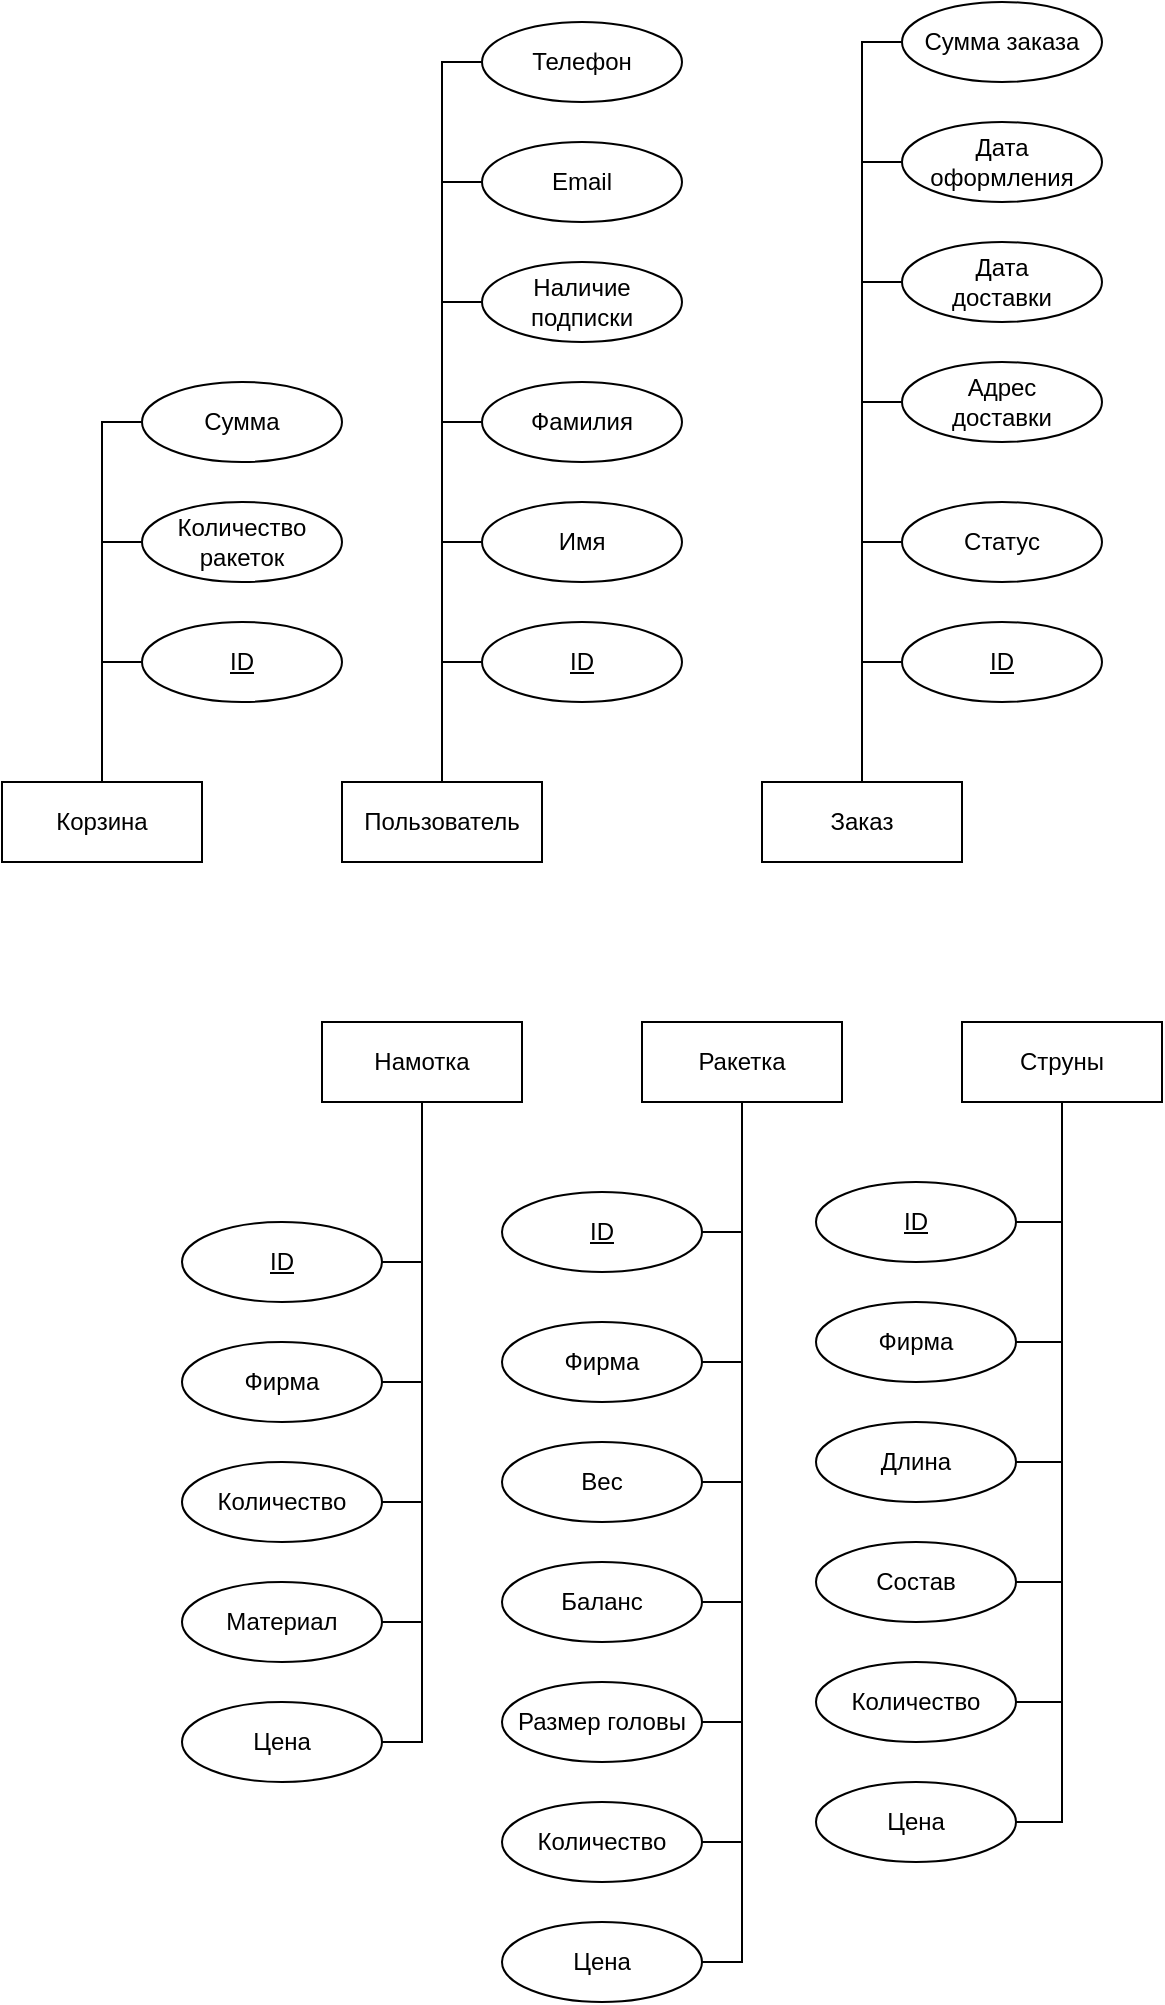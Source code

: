 <mxfile version="22.1.2" type="device">
  <diagram name="Страница — 1" id="kMqHeCUYpvP0dnkdMaQa">
    <mxGraphModel dx="820" dy="1135" grid="1" gridSize="10" guides="1" tooltips="1" connect="1" arrows="1" fold="1" page="1" pageScale="1" pageWidth="827" pageHeight="1169" math="0" shadow="0">
      <root>
        <mxCell id="0" />
        <mxCell id="1" parent="0" />
        <mxCell id="IrKqsWJ8-aQwSi9_sYCC-14" style="edgeStyle=orthogonalEdgeStyle;shape=connector;rounded=0;orthogonalLoop=1;jettySize=auto;html=1;exitX=0.5;exitY=0;exitDx=0;exitDy=0;entryX=0;entryY=0.5;entryDx=0;entryDy=0;labelBackgroundColor=default;strokeColor=default;align=center;verticalAlign=middle;fontFamily=Helvetica;fontSize=11;fontColor=default;endArrow=none;endFill=0;" edge="1" parent="1" source="IrKqsWJ8-aQwSi9_sYCC-1" target="IrKqsWJ8-aQwSi9_sYCC-10">
          <mxGeometry relative="1" as="geometry" />
        </mxCell>
        <mxCell id="IrKqsWJ8-aQwSi9_sYCC-1" value="Корзина" style="whiteSpace=wrap;html=1;align=center;" vertex="1" parent="1">
          <mxGeometry x="200" y="430" width="100" height="40" as="geometry" />
        </mxCell>
        <mxCell id="IrKqsWJ8-aQwSi9_sYCC-32" style="edgeStyle=orthogonalEdgeStyle;shape=connector;rounded=0;orthogonalLoop=1;jettySize=auto;html=1;exitX=0.5;exitY=0;exitDx=0;exitDy=0;entryX=0;entryY=0.5;entryDx=0;entryDy=0;labelBackgroundColor=default;strokeColor=default;align=center;verticalAlign=middle;fontFamily=Helvetica;fontSize=11;fontColor=default;endArrow=none;endFill=0;" edge="1" parent="1" source="IrKqsWJ8-aQwSi9_sYCC-2" target="IrKqsWJ8-aQwSi9_sYCC-31">
          <mxGeometry relative="1" as="geometry" />
        </mxCell>
        <mxCell id="IrKqsWJ8-aQwSi9_sYCC-2" value="Пользователь" style="whiteSpace=wrap;html=1;align=center;" vertex="1" parent="1">
          <mxGeometry x="370" y="430" width="100" height="40" as="geometry" />
        </mxCell>
        <mxCell id="IrKqsWJ8-aQwSi9_sYCC-56" style="edgeStyle=orthogonalEdgeStyle;shape=connector;rounded=0;orthogonalLoop=1;jettySize=auto;html=1;exitX=0.5;exitY=1;exitDx=0;exitDy=0;entryX=1;entryY=0.5;entryDx=0;entryDy=0;labelBackgroundColor=default;strokeColor=default;align=center;verticalAlign=middle;fontFamily=Helvetica;fontSize=11;fontColor=default;endArrow=none;endFill=0;" edge="1" parent="1" source="IrKqsWJ8-aQwSi9_sYCC-4" target="IrKqsWJ8-aQwSi9_sYCC-48">
          <mxGeometry relative="1" as="geometry" />
        </mxCell>
        <mxCell id="IrKqsWJ8-aQwSi9_sYCC-4" value="Ракетка" style="whiteSpace=wrap;html=1;align=center;" vertex="1" parent="1">
          <mxGeometry x="520" y="550" width="100" height="40" as="geometry" />
        </mxCell>
        <mxCell id="IrKqsWJ8-aQwSi9_sYCC-41" style="edgeStyle=orthogonalEdgeStyle;shape=connector;rounded=0;orthogonalLoop=1;jettySize=auto;html=1;exitX=0.5;exitY=0;exitDx=0;exitDy=0;entryX=0;entryY=0.5;entryDx=0;entryDy=0;labelBackgroundColor=default;strokeColor=default;align=center;verticalAlign=middle;fontFamily=Helvetica;fontSize=11;fontColor=default;endArrow=none;endFill=0;" edge="1" parent="1" source="IrKqsWJ8-aQwSi9_sYCC-3" target="IrKqsWJ8-aQwSi9_sYCC-34">
          <mxGeometry relative="1" as="geometry" />
        </mxCell>
        <mxCell id="IrKqsWJ8-aQwSi9_sYCC-3" value="Заказ" style="whiteSpace=wrap;html=1;align=center;" vertex="1" parent="1">
          <mxGeometry x="580" y="430" width="100" height="40" as="geometry" />
        </mxCell>
        <mxCell id="IrKqsWJ8-aQwSi9_sYCC-89" style="edgeStyle=orthogonalEdgeStyle;shape=connector;rounded=0;orthogonalLoop=1;jettySize=auto;html=1;exitX=0.5;exitY=1;exitDx=0;exitDy=0;entryX=1;entryY=0.5;entryDx=0;entryDy=0;labelBackgroundColor=default;strokeColor=default;align=center;verticalAlign=middle;fontFamily=Helvetica;fontSize=11;fontColor=default;endArrow=none;endFill=0;" edge="1" parent="1" source="IrKqsWJ8-aQwSi9_sYCC-5" target="IrKqsWJ8-aQwSi9_sYCC-74">
          <mxGeometry relative="1" as="geometry" />
        </mxCell>
        <mxCell id="IrKqsWJ8-aQwSi9_sYCC-5" value="Намотка" style="whiteSpace=wrap;html=1;align=center;" vertex="1" parent="1">
          <mxGeometry x="360" y="550" width="100" height="40" as="geometry" />
        </mxCell>
        <mxCell id="IrKqsWJ8-aQwSi9_sYCC-68" style="edgeStyle=orthogonalEdgeStyle;shape=connector;rounded=0;orthogonalLoop=1;jettySize=auto;html=1;exitX=0.5;exitY=1;exitDx=0;exitDy=0;entryX=1;entryY=0.5;entryDx=0;entryDy=0;labelBackgroundColor=default;strokeColor=default;align=center;verticalAlign=middle;fontFamily=Helvetica;fontSize=11;fontColor=default;endArrow=none;endFill=0;" edge="1" parent="1" source="IrKqsWJ8-aQwSi9_sYCC-6" target="IrKqsWJ8-aQwSi9_sYCC-60">
          <mxGeometry relative="1" as="geometry" />
        </mxCell>
        <mxCell id="IrKqsWJ8-aQwSi9_sYCC-6" value="Струны" style="whiteSpace=wrap;html=1;align=center;" vertex="1" parent="1">
          <mxGeometry x="680" y="550" width="100" height="40" as="geometry" />
        </mxCell>
        <mxCell id="IrKqsWJ8-aQwSi9_sYCC-97" style="edgeStyle=orthogonalEdgeStyle;shape=connector;rounded=0;orthogonalLoop=1;jettySize=auto;html=1;exitX=0;exitY=0.5;exitDx=0;exitDy=0;labelBackgroundColor=default;strokeColor=default;align=center;verticalAlign=middle;fontFamily=Helvetica;fontSize=11;fontColor=default;endArrow=none;endFill=0;" edge="1" parent="1" source="IrKqsWJ8-aQwSi9_sYCC-7">
          <mxGeometry relative="1" as="geometry">
            <mxPoint x="250.0" y="370" as="targetPoint" />
          </mxGeometry>
        </mxCell>
        <mxCell id="IrKqsWJ8-aQwSi9_sYCC-7" value="ID" style="ellipse;whiteSpace=wrap;html=1;align=center;fontStyle=4;" vertex="1" parent="1">
          <mxGeometry x="270" y="350" width="100" height="40" as="geometry" />
        </mxCell>
        <mxCell id="IrKqsWJ8-aQwSi9_sYCC-98" style="edgeStyle=orthogonalEdgeStyle;shape=connector;rounded=0;orthogonalLoop=1;jettySize=auto;html=1;exitX=0;exitY=0.5;exitDx=0;exitDy=0;labelBackgroundColor=default;strokeColor=default;align=center;verticalAlign=middle;fontFamily=Helvetica;fontSize=11;fontColor=default;endArrow=none;endFill=0;" edge="1" parent="1" source="IrKqsWJ8-aQwSi9_sYCC-9">
          <mxGeometry relative="1" as="geometry">
            <mxPoint x="250.0" y="310" as="targetPoint" />
          </mxGeometry>
        </mxCell>
        <mxCell id="IrKqsWJ8-aQwSi9_sYCC-9" value="Количество&lt;br&gt;ракеток" style="ellipse;whiteSpace=wrap;html=1;align=center;" vertex="1" parent="1">
          <mxGeometry x="270" y="290" width="100" height="40" as="geometry" />
        </mxCell>
        <mxCell id="IrKqsWJ8-aQwSi9_sYCC-10" value="Сумма" style="ellipse;whiteSpace=wrap;html=1;align=center;" vertex="1" parent="1">
          <mxGeometry x="270" y="230" width="100" height="40" as="geometry" />
        </mxCell>
        <mxCell id="IrKqsWJ8-aQwSi9_sYCC-103" style="edgeStyle=orthogonalEdgeStyle;shape=connector;rounded=0;orthogonalLoop=1;jettySize=auto;html=1;exitX=0;exitY=0.5;exitDx=0;exitDy=0;labelBackgroundColor=default;strokeColor=default;align=center;verticalAlign=middle;fontFamily=Helvetica;fontSize=11;fontColor=default;endArrow=none;endFill=0;" edge="1" parent="1" source="IrKqsWJ8-aQwSi9_sYCC-15">
          <mxGeometry relative="1" as="geometry">
            <mxPoint x="420.0" y="370" as="targetPoint" />
          </mxGeometry>
        </mxCell>
        <mxCell id="IrKqsWJ8-aQwSi9_sYCC-15" value="ID" style="ellipse;whiteSpace=wrap;html=1;align=center;fontStyle=4;" vertex="1" parent="1">
          <mxGeometry x="440" y="350" width="100" height="40" as="geometry" />
        </mxCell>
        <mxCell id="IrKqsWJ8-aQwSi9_sYCC-102" style="edgeStyle=orthogonalEdgeStyle;shape=connector;rounded=0;orthogonalLoop=1;jettySize=auto;html=1;exitX=0;exitY=0.5;exitDx=0;exitDy=0;labelBackgroundColor=default;strokeColor=default;align=center;verticalAlign=middle;fontFamily=Helvetica;fontSize=11;fontColor=default;endArrow=none;endFill=0;" edge="1" parent="1" source="IrKqsWJ8-aQwSi9_sYCC-17">
          <mxGeometry relative="1" as="geometry">
            <mxPoint x="420.0" y="310" as="targetPoint" />
          </mxGeometry>
        </mxCell>
        <mxCell id="IrKqsWJ8-aQwSi9_sYCC-17" value="Имя" style="ellipse;whiteSpace=wrap;html=1;align=center;" vertex="1" parent="1">
          <mxGeometry x="440" y="290" width="100" height="40" as="geometry" />
        </mxCell>
        <mxCell id="IrKqsWJ8-aQwSi9_sYCC-101" style="edgeStyle=orthogonalEdgeStyle;shape=connector;rounded=0;orthogonalLoop=1;jettySize=auto;html=1;exitX=0;exitY=0.5;exitDx=0;exitDy=0;labelBackgroundColor=default;strokeColor=default;align=center;verticalAlign=middle;fontFamily=Helvetica;fontSize=11;fontColor=default;endArrow=none;endFill=0;" edge="1" parent="1" source="IrKqsWJ8-aQwSi9_sYCC-19">
          <mxGeometry relative="1" as="geometry">
            <mxPoint x="420.0" y="250" as="targetPoint" />
          </mxGeometry>
        </mxCell>
        <mxCell id="IrKqsWJ8-aQwSi9_sYCC-19" value="Фамилия" style="ellipse;whiteSpace=wrap;html=1;align=center;" vertex="1" parent="1">
          <mxGeometry x="440" y="230" width="100" height="40" as="geometry" />
        </mxCell>
        <mxCell id="IrKqsWJ8-aQwSi9_sYCC-100" style="edgeStyle=orthogonalEdgeStyle;shape=connector;rounded=0;orthogonalLoop=1;jettySize=auto;html=1;exitX=0;exitY=0.5;exitDx=0;exitDy=0;labelBackgroundColor=default;strokeColor=default;align=center;verticalAlign=middle;fontFamily=Helvetica;fontSize=11;fontColor=default;endArrow=none;endFill=0;" edge="1" parent="1" source="IrKqsWJ8-aQwSi9_sYCC-24">
          <mxGeometry relative="1" as="geometry">
            <mxPoint x="420.0" y="190" as="targetPoint" />
          </mxGeometry>
        </mxCell>
        <mxCell id="IrKqsWJ8-aQwSi9_sYCC-24" value="Наличие подписки" style="ellipse;whiteSpace=wrap;html=1;align=center;" vertex="1" parent="1">
          <mxGeometry x="440" y="170" width="100" height="40" as="geometry" />
        </mxCell>
        <mxCell id="IrKqsWJ8-aQwSi9_sYCC-99" style="edgeStyle=orthogonalEdgeStyle;shape=connector;rounded=0;orthogonalLoop=1;jettySize=auto;html=1;exitX=0;exitY=0.5;exitDx=0;exitDy=0;labelBackgroundColor=default;strokeColor=default;align=center;verticalAlign=middle;fontFamily=Helvetica;fontSize=11;fontColor=default;endArrow=none;endFill=0;" edge="1" parent="1" source="IrKqsWJ8-aQwSi9_sYCC-25">
          <mxGeometry relative="1" as="geometry">
            <mxPoint x="420.0" y="130" as="targetPoint" />
          </mxGeometry>
        </mxCell>
        <mxCell id="IrKqsWJ8-aQwSi9_sYCC-25" value="Email" style="ellipse;whiteSpace=wrap;html=1;align=center;" vertex="1" parent="1">
          <mxGeometry x="440" y="110" width="100" height="40" as="geometry" />
        </mxCell>
        <mxCell id="IrKqsWJ8-aQwSi9_sYCC-108" style="edgeStyle=orthogonalEdgeStyle;shape=connector;rounded=0;orthogonalLoop=1;jettySize=auto;html=1;exitX=0;exitY=0.5;exitDx=0;exitDy=0;labelBackgroundColor=default;strokeColor=default;align=center;verticalAlign=middle;fontFamily=Helvetica;fontSize=11;fontColor=default;endArrow=none;endFill=0;" edge="1" parent="1" source="IrKqsWJ8-aQwSi9_sYCC-28">
          <mxGeometry relative="1" as="geometry">
            <mxPoint x="630" y="369.742" as="targetPoint" />
          </mxGeometry>
        </mxCell>
        <mxCell id="IrKqsWJ8-aQwSi9_sYCC-28" value="ID" style="ellipse;whiteSpace=wrap;html=1;align=center;fontStyle=4;" vertex="1" parent="1">
          <mxGeometry x="650" y="350" width="100" height="40" as="geometry" />
        </mxCell>
        <mxCell id="IrKqsWJ8-aQwSi9_sYCC-107" style="edgeStyle=orthogonalEdgeStyle;shape=connector;rounded=0;orthogonalLoop=1;jettySize=auto;html=1;exitX=0;exitY=0.5;exitDx=0;exitDy=0;labelBackgroundColor=default;strokeColor=default;align=center;verticalAlign=middle;fontFamily=Helvetica;fontSize=11;fontColor=default;endArrow=none;endFill=0;" edge="1" parent="1" source="IrKqsWJ8-aQwSi9_sYCC-30">
          <mxGeometry relative="1" as="geometry">
            <mxPoint x="630" y="309.742" as="targetPoint" />
          </mxGeometry>
        </mxCell>
        <mxCell id="IrKqsWJ8-aQwSi9_sYCC-30" value="Статус" style="ellipse;whiteSpace=wrap;html=1;align=center;" vertex="1" parent="1">
          <mxGeometry x="650" y="290" width="100" height="40" as="geometry" />
        </mxCell>
        <mxCell id="IrKqsWJ8-aQwSi9_sYCC-31" value="Телефон" style="ellipse;whiteSpace=wrap;html=1;align=center;" vertex="1" parent="1">
          <mxGeometry x="440" y="50" width="100" height="40" as="geometry" />
        </mxCell>
        <mxCell id="IrKqsWJ8-aQwSi9_sYCC-106" style="edgeStyle=orthogonalEdgeStyle;shape=connector;rounded=0;orthogonalLoop=1;jettySize=auto;html=1;exitX=0;exitY=0.5;exitDx=0;exitDy=0;labelBackgroundColor=default;strokeColor=default;align=center;verticalAlign=middle;fontFamily=Helvetica;fontSize=11;fontColor=default;endArrow=none;endFill=0;" edge="1" parent="1" source="IrKqsWJ8-aQwSi9_sYCC-33">
          <mxGeometry relative="1" as="geometry">
            <mxPoint x="630" y="240.065" as="targetPoint" />
          </mxGeometry>
        </mxCell>
        <mxCell id="IrKqsWJ8-aQwSi9_sYCC-33" value="Адрес &lt;br&gt;доставки" style="ellipse;whiteSpace=wrap;html=1;align=center;" vertex="1" parent="1">
          <mxGeometry x="650" y="220" width="100" height="40" as="geometry" />
        </mxCell>
        <mxCell id="IrKqsWJ8-aQwSi9_sYCC-34" value="Сумма заказа" style="ellipse;whiteSpace=wrap;html=1;align=center;" vertex="1" parent="1">
          <mxGeometry x="650" y="40" width="100" height="40" as="geometry" />
        </mxCell>
        <mxCell id="IrKqsWJ8-aQwSi9_sYCC-105" style="edgeStyle=orthogonalEdgeStyle;shape=connector;rounded=0;orthogonalLoop=1;jettySize=auto;html=1;exitX=0;exitY=0.5;exitDx=0;exitDy=0;labelBackgroundColor=default;strokeColor=default;align=center;verticalAlign=middle;fontFamily=Helvetica;fontSize=11;fontColor=default;endArrow=none;endFill=0;" edge="1" parent="1" source="IrKqsWJ8-aQwSi9_sYCC-35">
          <mxGeometry relative="1" as="geometry">
            <mxPoint x="630" y="180.065" as="targetPoint" />
          </mxGeometry>
        </mxCell>
        <mxCell id="IrKqsWJ8-aQwSi9_sYCC-35" value="Дата &lt;br&gt;доставки" style="ellipse;whiteSpace=wrap;html=1;align=center;" vertex="1" parent="1">
          <mxGeometry x="650" y="160" width="100" height="40" as="geometry" />
        </mxCell>
        <mxCell id="IrKqsWJ8-aQwSi9_sYCC-104" style="edgeStyle=orthogonalEdgeStyle;shape=connector;rounded=0;orthogonalLoop=1;jettySize=auto;html=1;exitX=0;exitY=0.5;exitDx=0;exitDy=0;labelBackgroundColor=default;strokeColor=default;align=center;verticalAlign=middle;fontFamily=Helvetica;fontSize=11;fontColor=default;endArrow=none;endFill=0;" edge="1" parent="1" source="IrKqsWJ8-aQwSi9_sYCC-36">
          <mxGeometry relative="1" as="geometry">
            <mxPoint x="630" y="120.065" as="targetPoint" />
          </mxGeometry>
        </mxCell>
        <mxCell id="IrKqsWJ8-aQwSi9_sYCC-36" value="Дата &lt;br&gt;оформления" style="ellipse;whiteSpace=wrap;html=1;align=center;" vertex="1" parent="1">
          <mxGeometry x="650" y="100" width="100" height="40" as="geometry" />
        </mxCell>
        <mxCell id="IrKqsWJ8-aQwSi9_sYCC-90" style="edgeStyle=orthogonalEdgeStyle;shape=connector;rounded=0;orthogonalLoop=1;jettySize=auto;html=1;exitX=1;exitY=0.5;exitDx=0;exitDy=0;labelBackgroundColor=default;strokeColor=default;align=center;verticalAlign=middle;fontFamily=Helvetica;fontSize=11;fontColor=default;endArrow=none;endFill=0;" edge="1" parent="1" source="IrKqsWJ8-aQwSi9_sYCC-71">
          <mxGeometry relative="1" as="geometry">
            <mxPoint x="410" y="670" as="targetPoint" />
          </mxGeometry>
        </mxCell>
        <mxCell id="IrKqsWJ8-aQwSi9_sYCC-91" style="edgeStyle=orthogonalEdgeStyle;shape=connector;rounded=0;orthogonalLoop=1;jettySize=auto;html=1;exitX=1;exitY=0.5;exitDx=0;exitDy=0;labelBackgroundColor=default;strokeColor=default;align=center;verticalAlign=middle;fontFamily=Helvetica;fontSize=11;fontColor=default;endArrow=none;endFill=0;" edge="1" parent="1" source="IrKqsWJ8-aQwSi9_sYCC-72">
          <mxGeometry relative="1" as="geometry">
            <mxPoint x="410" y="730" as="targetPoint" />
          </mxGeometry>
        </mxCell>
        <mxCell id="IrKqsWJ8-aQwSi9_sYCC-92" style="edgeStyle=orthogonalEdgeStyle;shape=connector;rounded=0;orthogonalLoop=1;jettySize=auto;html=1;exitX=1;exitY=0.5;exitDx=0;exitDy=0;labelBackgroundColor=default;strokeColor=default;align=center;verticalAlign=middle;fontFamily=Helvetica;fontSize=11;fontColor=default;endArrow=none;endFill=0;" edge="1" parent="1" source="IrKqsWJ8-aQwSi9_sYCC-73">
          <mxGeometry relative="1" as="geometry">
            <mxPoint x="410" y="790" as="targetPoint" />
          </mxGeometry>
        </mxCell>
        <mxCell id="IrKqsWJ8-aQwSi9_sYCC-93" style="edgeStyle=orthogonalEdgeStyle;shape=connector;rounded=0;orthogonalLoop=1;jettySize=auto;html=1;exitX=1;exitY=0.5;exitDx=0;exitDy=0;labelBackgroundColor=default;strokeColor=default;align=center;verticalAlign=middle;fontFamily=Helvetica;fontSize=11;fontColor=default;endArrow=none;endFill=0;" edge="1" parent="1" source="IrKqsWJ8-aQwSi9_sYCC-88">
          <mxGeometry relative="1" as="geometry">
            <mxPoint x="410" y="850" as="targetPoint" />
          </mxGeometry>
        </mxCell>
        <mxCell id="IrKqsWJ8-aQwSi9_sYCC-94" value="" style="group" vertex="1" connectable="0" parent="1">
          <mxGeometry x="290" y="650" width="100" height="280" as="geometry" />
        </mxCell>
        <mxCell id="IrKqsWJ8-aQwSi9_sYCC-71" value="ID" style="ellipse;whiteSpace=wrap;html=1;align=center;fontStyle=4;" vertex="1" parent="IrKqsWJ8-aQwSi9_sYCC-94">
          <mxGeometry width="100" height="40" as="geometry" />
        </mxCell>
        <mxCell id="IrKqsWJ8-aQwSi9_sYCC-72" value="Фирма" style="ellipse;whiteSpace=wrap;html=1;align=center;" vertex="1" parent="IrKqsWJ8-aQwSi9_sYCC-94">
          <mxGeometry y="60" width="100" height="40" as="geometry" />
        </mxCell>
        <mxCell id="IrKqsWJ8-aQwSi9_sYCC-73" value="Количество" style="ellipse;whiteSpace=wrap;html=1;align=center;" vertex="1" parent="IrKqsWJ8-aQwSi9_sYCC-94">
          <mxGeometry y="120" width="100" height="40" as="geometry" />
        </mxCell>
        <mxCell id="IrKqsWJ8-aQwSi9_sYCC-74" value="Цена" style="ellipse;whiteSpace=wrap;html=1;align=center;" vertex="1" parent="IrKqsWJ8-aQwSi9_sYCC-94">
          <mxGeometry y="240" width="100" height="40" as="geometry" />
        </mxCell>
        <mxCell id="IrKqsWJ8-aQwSi9_sYCC-88" value="Материал" style="ellipse;whiteSpace=wrap;html=1;align=center;" vertex="1" parent="IrKqsWJ8-aQwSi9_sYCC-94">
          <mxGeometry y="180" width="100" height="40" as="geometry" />
        </mxCell>
        <mxCell id="IrKqsWJ8-aQwSi9_sYCC-95" value="" style="group" vertex="1" connectable="0" parent="1">
          <mxGeometry x="450" y="635" width="120" height="405" as="geometry" />
        </mxCell>
        <mxCell id="IrKqsWJ8-aQwSi9_sYCC-87" style="edgeStyle=orthogonalEdgeStyle;shape=connector;rounded=0;orthogonalLoop=1;jettySize=auto;html=1;exitX=1;exitY=0.5;exitDx=0;exitDy=0;labelBackgroundColor=default;strokeColor=default;align=center;verticalAlign=middle;fontFamily=Helvetica;fontSize=11;fontColor=default;endArrow=none;endFill=0;" edge="1" parent="IrKqsWJ8-aQwSi9_sYCC-95" source="IrKqsWJ8-aQwSi9_sYCC-63">
          <mxGeometry relative="1" as="geometry">
            <mxPoint x="120" y="325.217" as="targetPoint" />
          </mxGeometry>
        </mxCell>
        <mxCell id="IrKqsWJ8-aQwSi9_sYCC-63" value="Количество" style="ellipse;whiteSpace=wrap;html=1;align=center;" vertex="1" parent="IrKqsWJ8-aQwSi9_sYCC-95">
          <mxGeometry y="305" width="100" height="40" as="geometry" />
        </mxCell>
        <mxCell id="IrKqsWJ8-aQwSi9_sYCC-82" style="edgeStyle=orthogonalEdgeStyle;shape=connector;rounded=0;orthogonalLoop=1;jettySize=auto;html=1;exitX=1;exitY=0.5;exitDx=0;exitDy=0;labelBackgroundColor=default;strokeColor=default;align=center;verticalAlign=middle;fontFamily=Helvetica;fontSize=11;fontColor=default;endArrow=none;endFill=0;" edge="1" parent="IrKqsWJ8-aQwSi9_sYCC-95" source="IrKqsWJ8-aQwSi9_sYCC-43">
          <mxGeometry relative="1" as="geometry">
            <mxPoint x="120" y="20" as="targetPoint" />
          </mxGeometry>
        </mxCell>
        <mxCell id="IrKqsWJ8-aQwSi9_sYCC-43" value="ID" style="ellipse;whiteSpace=wrap;html=1;align=center;fontStyle=4;" vertex="1" parent="IrKqsWJ8-aQwSi9_sYCC-95">
          <mxGeometry width="100" height="40" as="geometry" />
        </mxCell>
        <mxCell id="IrKqsWJ8-aQwSi9_sYCC-83" style="edgeStyle=orthogonalEdgeStyle;shape=connector;rounded=0;orthogonalLoop=1;jettySize=auto;html=1;exitX=1;exitY=0.5;exitDx=0;exitDy=0;labelBackgroundColor=default;strokeColor=default;align=center;verticalAlign=middle;fontFamily=Helvetica;fontSize=11;fontColor=default;endArrow=none;endFill=0;" edge="1" parent="IrKqsWJ8-aQwSi9_sYCC-95" source="IrKqsWJ8-aQwSi9_sYCC-45">
          <mxGeometry relative="1" as="geometry">
            <mxPoint x="120" y="85.217" as="targetPoint" />
          </mxGeometry>
        </mxCell>
        <mxCell id="IrKqsWJ8-aQwSi9_sYCC-45" value="Фирма" style="ellipse;whiteSpace=wrap;html=1;align=center;" vertex="1" parent="IrKqsWJ8-aQwSi9_sYCC-95">
          <mxGeometry y="65" width="100" height="40" as="geometry" />
        </mxCell>
        <mxCell id="IrKqsWJ8-aQwSi9_sYCC-84" style="edgeStyle=orthogonalEdgeStyle;shape=connector;rounded=0;orthogonalLoop=1;jettySize=auto;html=1;exitX=1;exitY=0.5;exitDx=0;exitDy=0;labelBackgroundColor=default;strokeColor=default;align=center;verticalAlign=middle;fontFamily=Helvetica;fontSize=11;fontColor=default;endArrow=none;endFill=0;" edge="1" parent="IrKqsWJ8-aQwSi9_sYCC-95" source="IrKqsWJ8-aQwSi9_sYCC-46">
          <mxGeometry relative="1" as="geometry">
            <mxPoint x="120" y="145.217" as="targetPoint" />
          </mxGeometry>
        </mxCell>
        <mxCell id="IrKqsWJ8-aQwSi9_sYCC-46" value="Вес" style="ellipse;whiteSpace=wrap;html=1;align=center;" vertex="1" parent="IrKqsWJ8-aQwSi9_sYCC-95">
          <mxGeometry y="125" width="100" height="40" as="geometry" />
        </mxCell>
        <mxCell id="IrKqsWJ8-aQwSi9_sYCC-85" style="edgeStyle=orthogonalEdgeStyle;shape=connector;rounded=0;orthogonalLoop=1;jettySize=auto;html=1;exitX=1;exitY=0.5;exitDx=0;exitDy=0;labelBackgroundColor=default;strokeColor=default;align=center;verticalAlign=middle;fontFamily=Helvetica;fontSize=11;fontColor=default;endArrow=none;endFill=0;" edge="1" parent="IrKqsWJ8-aQwSi9_sYCC-95" source="IrKqsWJ8-aQwSi9_sYCC-47">
          <mxGeometry relative="1" as="geometry">
            <mxPoint x="120" y="205.217" as="targetPoint" />
          </mxGeometry>
        </mxCell>
        <mxCell id="IrKqsWJ8-aQwSi9_sYCC-47" value="Баланс" style="ellipse;whiteSpace=wrap;html=1;align=center;" vertex="1" parent="IrKqsWJ8-aQwSi9_sYCC-95">
          <mxGeometry y="185" width="100" height="40" as="geometry" />
        </mxCell>
        <mxCell id="IrKqsWJ8-aQwSi9_sYCC-48" value="Цена" style="ellipse;whiteSpace=wrap;html=1;align=center;" vertex="1" parent="IrKqsWJ8-aQwSi9_sYCC-95">
          <mxGeometry y="365" width="100" height="40" as="geometry" />
        </mxCell>
        <mxCell id="IrKqsWJ8-aQwSi9_sYCC-86" style="edgeStyle=orthogonalEdgeStyle;shape=connector;rounded=0;orthogonalLoop=1;jettySize=auto;html=1;exitX=1;exitY=0.5;exitDx=0;exitDy=0;labelBackgroundColor=default;strokeColor=default;align=center;verticalAlign=middle;fontFamily=Helvetica;fontSize=11;fontColor=default;endArrow=none;endFill=0;" edge="1" parent="IrKqsWJ8-aQwSi9_sYCC-95" source="IrKqsWJ8-aQwSi9_sYCC-49">
          <mxGeometry relative="1" as="geometry">
            <mxPoint x="120" y="265.217" as="targetPoint" />
          </mxGeometry>
        </mxCell>
        <mxCell id="IrKqsWJ8-aQwSi9_sYCC-49" value="Размер головы" style="ellipse;whiteSpace=wrap;html=1;align=center;" vertex="1" parent="IrKqsWJ8-aQwSi9_sYCC-95">
          <mxGeometry y="245" width="100" height="40" as="geometry" />
        </mxCell>
        <mxCell id="IrKqsWJ8-aQwSi9_sYCC-96" value="" style="group" vertex="1" connectable="0" parent="1">
          <mxGeometry x="607" y="630" width="123" height="340" as="geometry" />
        </mxCell>
        <mxCell id="IrKqsWJ8-aQwSi9_sYCC-77" style="edgeStyle=orthogonalEdgeStyle;shape=connector;rounded=0;orthogonalLoop=1;jettySize=auto;html=1;exitX=1;exitY=0.5;exitDx=0;exitDy=0;labelBackgroundColor=default;strokeColor=default;align=center;verticalAlign=middle;fontFamily=Helvetica;fontSize=11;fontColor=default;endArrow=none;endFill=0;" edge="1" parent="IrKqsWJ8-aQwSi9_sYCC-96" source="IrKqsWJ8-aQwSi9_sYCC-75">
          <mxGeometry relative="1" as="geometry">
            <mxPoint x="123" y="200.4" as="targetPoint" />
          </mxGeometry>
        </mxCell>
        <mxCell id="IrKqsWJ8-aQwSi9_sYCC-75" value="Состав" style="ellipse;whiteSpace=wrap;html=1;align=center;" vertex="1" parent="IrKqsWJ8-aQwSi9_sYCC-96">
          <mxGeometry y="180" width="100" height="40" as="geometry" />
        </mxCell>
        <mxCell id="IrKqsWJ8-aQwSi9_sYCC-78" style="edgeStyle=orthogonalEdgeStyle;shape=connector;rounded=0;orthogonalLoop=1;jettySize=auto;html=1;exitX=1;exitY=0.5;exitDx=0;exitDy=0;labelBackgroundColor=default;strokeColor=default;align=center;verticalAlign=middle;fontFamily=Helvetica;fontSize=11;fontColor=default;endArrow=none;endFill=0;" edge="1" parent="IrKqsWJ8-aQwSi9_sYCC-96" source="IrKqsWJ8-aQwSi9_sYCC-57">
          <mxGeometry relative="1" as="geometry">
            <mxPoint x="123" y="20.4" as="targetPoint" />
          </mxGeometry>
        </mxCell>
        <mxCell id="IrKqsWJ8-aQwSi9_sYCC-57" value="ID" style="ellipse;whiteSpace=wrap;html=1;align=center;fontStyle=4;" vertex="1" parent="IrKqsWJ8-aQwSi9_sYCC-96">
          <mxGeometry width="100" height="40" as="geometry" />
        </mxCell>
        <mxCell id="IrKqsWJ8-aQwSi9_sYCC-79" style="edgeStyle=orthogonalEdgeStyle;shape=connector;rounded=0;orthogonalLoop=1;jettySize=auto;html=1;exitX=1;exitY=0.5;exitDx=0;exitDy=0;labelBackgroundColor=default;strokeColor=default;align=center;verticalAlign=middle;fontFamily=Helvetica;fontSize=11;fontColor=default;endArrow=none;endFill=0;" edge="1" parent="IrKqsWJ8-aQwSi9_sYCC-96" source="IrKqsWJ8-aQwSi9_sYCC-59">
          <mxGeometry relative="1" as="geometry">
            <mxPoint x="123" y="80" as="targetPoint" />
          </mxGeometry>
        </mxCell>
        <mxCell id="IrKqsWJ8-aQwSi9_sYCC-59" value="Фирма" style="ellipse;whiteSpace=wrap;html=1;align=center;" vertex="1" parent="IrKqsWJ8-aQwSi9_sYCC-96">
          <mxGeometry y="60" width="100" height="40" as="geometry" />
        </mxCell>
        <mxCell id="IrKqsWJ8-aQwSi9_sYCC-60" value="Цена" style="ellipse;whiteSpace=wrap;html=1;align=center;" vertex="1" parent="IrKqsWJ8-aQwSi9_sYCC-96">
          <mxGeometry y="300" width="100" height="40" as="geometry" />
        </mxCell>
        <mxCell id="IrKqsWJ8-aQwSi9_sYCC-80" style="edgeStyle=orthogonalEdgeStyle;shape=connector;rounded=0;orthogonalLoop=1;jettySize=auto;html=1;exitX=1;exitY=0.5;exitDx=0;exitDy=0;labelBackgroundColor=default;strokeColor=default;align=center;verticalAlign=middle;fontFamily=Helvetica;fontSize=11;fontColor=default;endArrow=none;endFill=0;" edge="1" parent="IrKqsWJ8-aQwSi9_sYCC-96" source="IrKqsWJ8-aQwSi9_sYCC-61">
          <mxGeometry relative="1" as="geometry">
            <mxPoint x="123" y="140" as="targetPoint" />
          </mxGeometry>
        </mxCell>
        <mxCell id="IrKqsWJ8-aQwSi9_sYCC-61" value="Длина" style="ellipse;whiteSpace=wrap;html=1;align=center;" vertex="1" parent="IrKqsWJ8-aQwSi9_sYCC-96">
          <mxGeometry y="120" width="100" height="40" as="geometry" />
        </mxCell>
        <mxCell id="IrKqsWJ8-aQwSi9_sYCC-81" style="edgeStyle=orthogonalEdgeStyle;shape=connector;rounded=0;orthogonalLoop=1;jettySize=auto;html=1;exitX=1;exitY=0.5;exitDx=0;exitDy=0;labelBackgroundColor=default;strokeColor=default;align=center;verticalAlign=middle;fontFamily=Helvetica;fontSize=11;fontColor=default;endArrow=none;endFill=0;" edge="1" parent="IrKqsWJ8-aQwSi9_sYCC-96" source="IrKqsWJ8-aQwSi9_sYCC-62">
          <mxGeometry relative="1" as="geometry">
            <mxPoint x="123" y="260" as="targetPoint" />
          </mxGeometry>
        </mxCell>
        <mxCell id="IrKqsWJ8-aQwSi9_sYCC-62" value="Количество" style="ellipse;whiteSpace=wrap;html=1;align=center;" vertex="1" parent="IrKqsWJ8-aQwSi9_sYCC-96">
          <mxGeometry y="240" width="100" height="40" as="geometry" />
        </mxCell>
      </root>
    </mxGraphModel>
  </diagram>
</mxfile>
